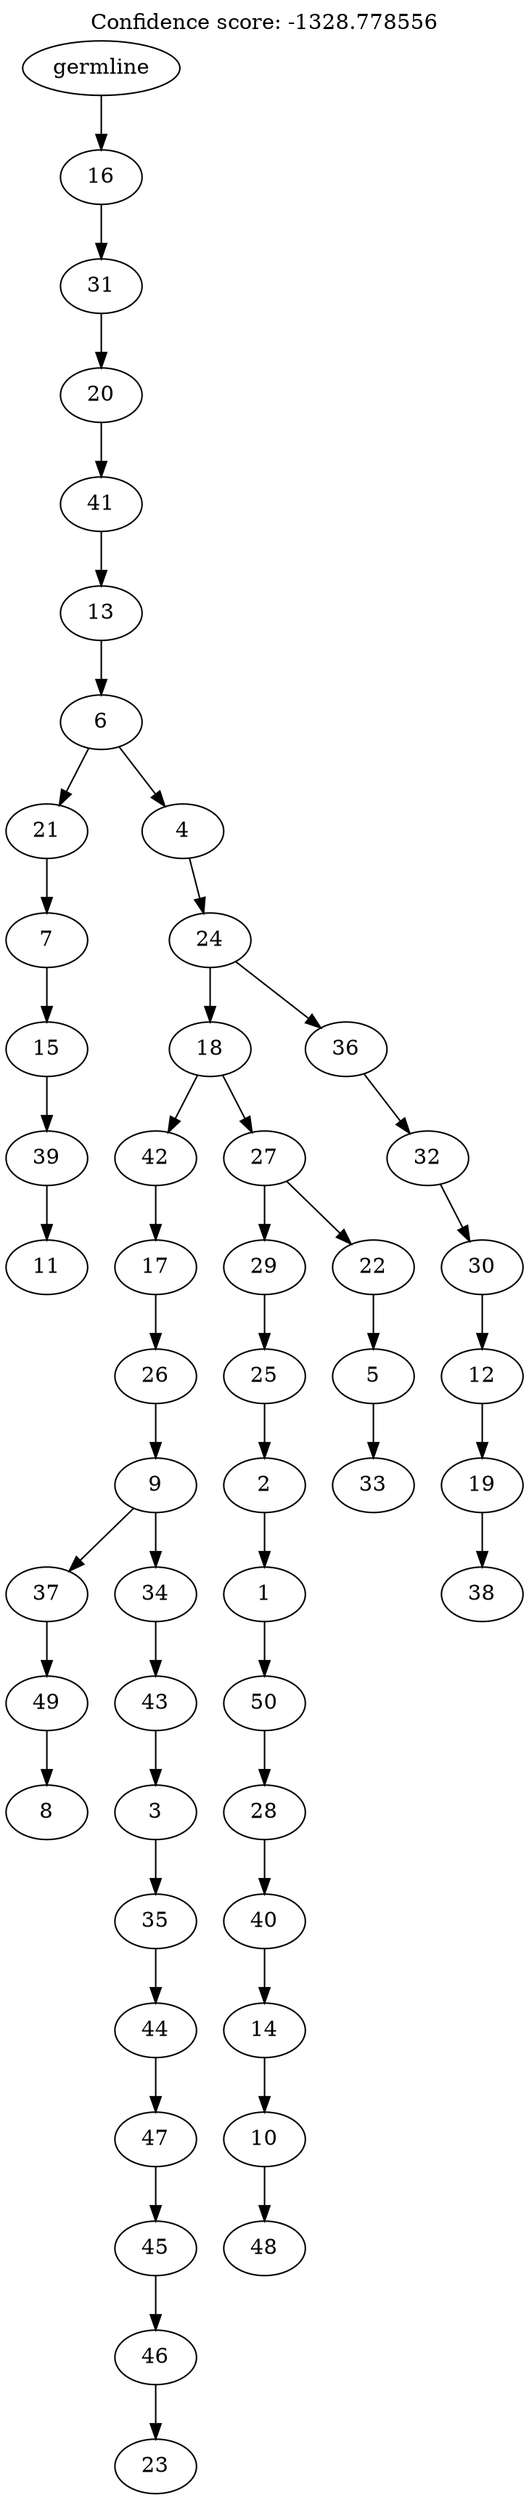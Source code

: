 digraph g {
	"49" -> "50";
	"50" [label="11"];
	"48" -> "49";
	"49" [label="39"];
	"47" -> "48";
	"48" [label="15"];
	"46" -> "47";
	"47" [label="7"];
	"44" -> "45";
	"45" [label="8"];
	"43" -> "44";
	"44" [label="49"];
	"41" -> "42";
	"42" [label="23"];
	"40" -> "41";
	"41" [label="46"];
	"39" -> "40";
	"40" [label="45"];
	"38" -> "39";
	"39" [label="47"];
	"37" -> "38";
	"38" [label="44"];
	"36" -> "37";
	"37" [label="35"];
	"35" -> "36";
	"36" [label="3"];
	"34" -> "35";
	"35" [label="43"];
	"33" -> "34";
	"34" [label="34"];
	"33" -> "43";
	"43" [label="37"];
	"32" -> "33";
	"33" [label="9"];
	"31" -> "32";
	"32" [label="26"];
	"30" -> "31";
	"31" [label="17"];
	"28" -> "29";
	"29" [label="48"];
	"27" -> "28";
	"28" [label="10"];
	"26" -> "27";
	"27" [label="14"];
	"25" -> "26";
	"26" [label="40"];
	"24" -> "25";
	"25" [label="28"];
	"23" -> "24";
	"24" [label="50"];
	"22" -> "23";
	"23" [label="1"];
	"21" -> "22";
	"22" [label="2"];
	"20" -> "21";
	"21" [label="25"];
	"18" -> "19";
	"19" [label="33"];
	"17" -> "18";
	"18" [label="5"];
	"16" -> "17";
	"17" [label="22"];
	"16" -> "20";
	"20" [label="29"];
	"15" -> "16";
	"16" [label="27"];
	"15" -> "30";
	"30" [label="42"];
	"13" -> "14";
	"14" [label="38"];
	"12" -> "13";
	"13" [label="19"];
	"11" -> "12";
	"12" [label="12"];
	"10" -> "11";
	"11" [label="30"];
	"9" -> "10";
	"10" [label="32"];
	"8" -> "9";
	"9" [label="36"];
	"8" -> "15";
	"15" [label="18"];
	"7" -> "8";
	"8" [label="24"];
	"6" -> "7";
	"7" [label="4"];
	"6" -> "46";
	"46" [label="21"];
	"5" -> "6";
	"6" [label="6"];
	"4" -> "5";
	"5" [label="13"];
	"3" -> "4";
	"4" [label="41"];
	"2" -> "3";
	"3" [label="20"];
	"1" -> "2";
	"2" [label="31"];
	"0" -> "1";
	"1" [label="16"];
	"0" [label="germline"];
	labelloc="t";
	label="Confidence score: -1328.778556";
}
